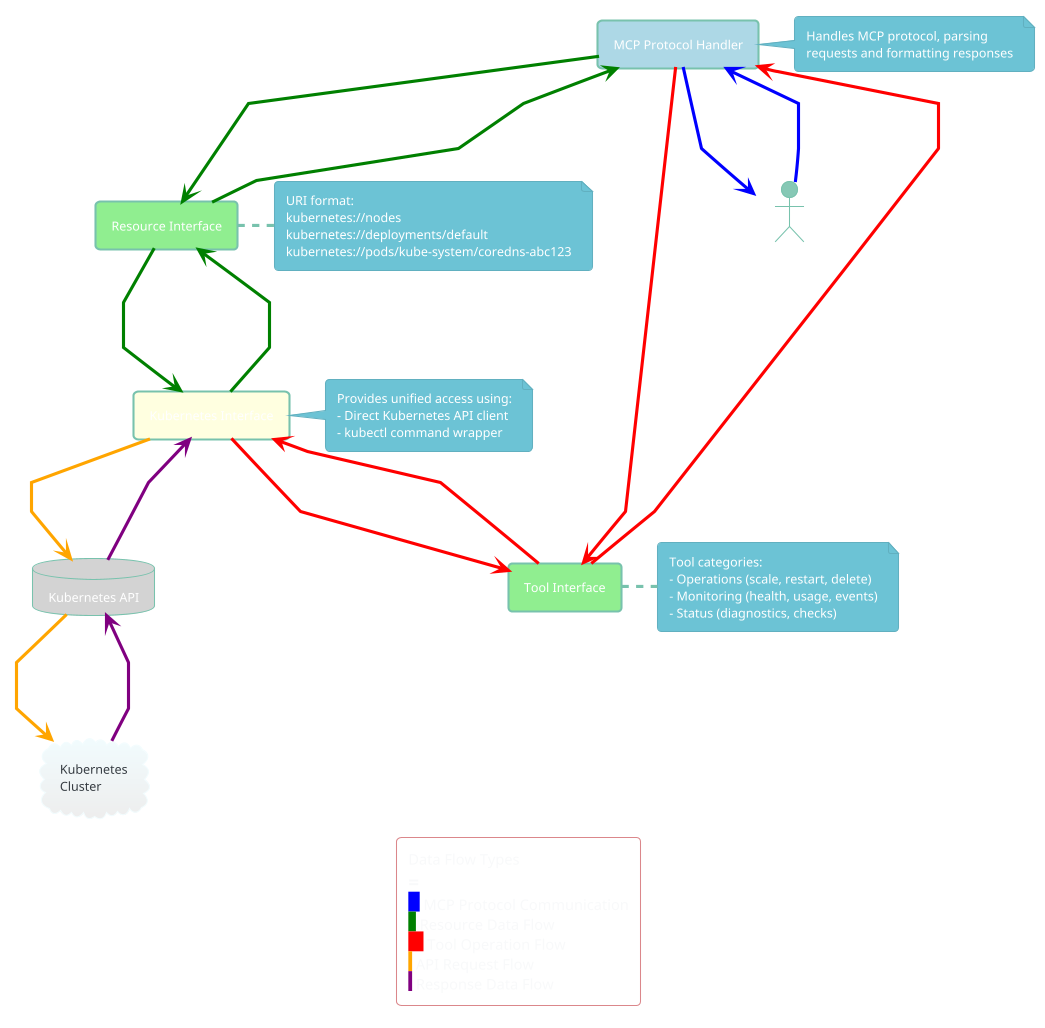 @startuml MCP Kubernetes Server Data Flow Diagram

!theme minty

skinparam componentStyle rectangle
skinparam linetype polyline
skinparam backgroundColor #FFFFFF

' Define external entities
actor "LLM Client" as Client
cloud "Kubernetes\nCluster" as K8sCluster

' Define processes
rectangle "MCP Protocol Handler" as ProtocolHandler #lightblue
rectangle "Resource Interface" as ResourceInterface #lightgreen
rectangle "Tool Interface" as ToolInterface #lightgreen
rectangle "Kubernetes Interface" as K8sInterface #lightyellow

' Define data stores
database "Kubernetes API" as K8sAPI #lightgray

' Define data flows
Client -[#blue]-> ProtocolHandler : 1. Resource Request\nor Tool Request
ProtocolHandler -[#green]-> ResourceInterface : 2a. Resource URI\n(kubernetes://[type]/[ns]/[name])
ProtocolHandler -[#red]-> ToolInterface : 2b. Tool Call\n(parameters)
ResourceInterface -[#green]-> K8sInterface : 3a. Get Resource Data
ToolInterface -[#red]-> K8sInterface : 3b. Execute Operation
K8sInterface -[#orange]-> K8sAPI : 4. API Calls
K8sAPI -[#orange]-> K8sCluster : 5. Query/Modify\nCluster
K8sCluster -[#purple]-> K8sAPI : 6. Resource/Status\nData
K8sAPI -[#purple]-> K8sInterface : 7. Response Data
K8sInterface -[#green]-> ResourceInterface : 8a. Resource Data
K8sInterface -[#red]-> ToolInterface : 8b. Operation Result
ResourceInterface -[#green]-> ProtocolHandler : 9a. Formatted\nResource Data
ToolInterface -[#red]-> ProtocolHandler : 9b. Formatted\nTool Result
ProtocolHandler -[#blue]-> Client : 10. Response

' Add notes for clarification
note right of ProtocolHandler
  Handles MCP protocol, parsing
  requests and formatting responses
end note

note right of ResourceInterface
  URI format:
  kubernetes://nodes
  kubernetes://deployments/default
  kubernetes://pods/kube-system/coredns-abc123
end note

note right of ToolInterface
  Tool categories:
  - Operations (scale, restart, delete)
  - Monitoring (health, usage, events)
  - Status (diagnostics, checks)
end note

note right of K8sInterface
  Provides unified access using:
  - Direct Kubernetes API client
  - kubectl command wrapper
end note

' Add legend
legend
  Data Flow Types
  ==
  <back:blue>   </back> MCP Protocol Communication
  <back:green>  </back> Resource Data Flow
  <back:red>    </back> Tool Operation Flow
  <back:orange> </back> API Request Flow
  <back:purple> </back> Response Data Flow
endlegend

@enduml
